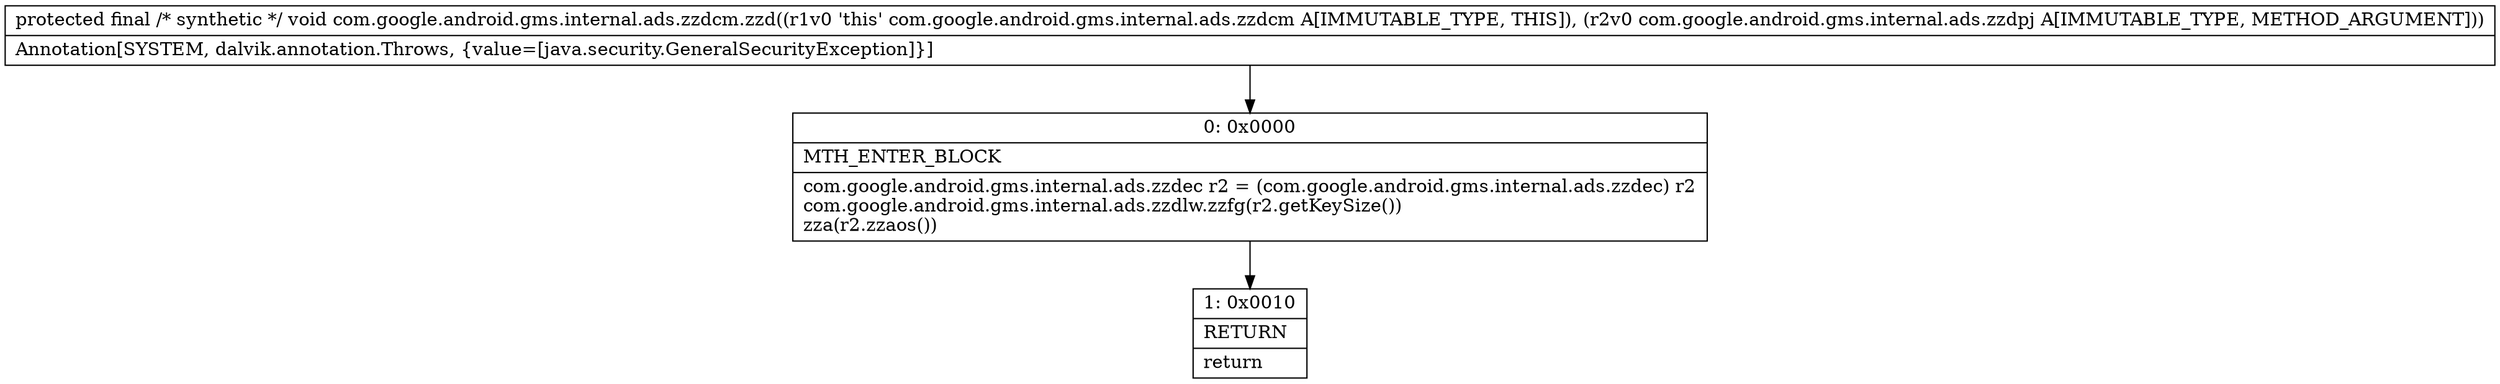 digraph "CFG forcom.google.android.gms.internal.ads.zzdcm.zzd(Lcom\/google\/android\/gms\/internal\/ads\/zzdpj;)V" {
Node_0 [shape=record,label="{0\:\ 0x0000|MTH_ENTER_BLOCK\l|com.google.android.gms.internal.ads.zzdec r2 = (com.google.android.gms.internal.ads.zzdec) r2\lcom.google.android.gms.internal.ads.zzdlw.zzfg(r2.getKeySize())\lzza(r2.zzaos())\l}"];
Node_1 [shape=record,label="{1\:\ 0x0010|RETURN\l|return\l}"];
MethodNode[shape=record,label="{protected final \/* synthetic *\/ void com.google.android.gms.internal.ads.zzdcm.zzd((r1v0 'this' com.google.android.gms.internal.ads.zzdcm A[IMMUTABLE_TYPE, THIS]), (r2v0 com.google.android.gms.internal.ads.zzdpj A[IMMUTABLE_TYPE, METHOD_ARGUMENT]))  | Annotation[SYSTEM, dalvik.annotation.Throws, \{value=[java.security.GeneralSecurityException]\}]\l}"];
MethodNode -> Node_0;
Node_0 -> Node_1;
}

